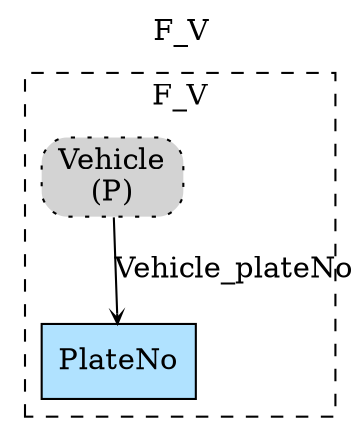 digraph {graph[label=F_V,labelloc=tl,labelfontsize=12];
subgraph cluster_F_V{style=dashed;label=F_V;
"PVehicle"[shape=box,fillcolor=lightgray,style ="rounded,filled,dotted",label=<Vehicle<br/>(P)>];
"PlateNo"[shape=record,fillcolor=lightskyblue1,style = filled,label="PlateNo"];

"PVehicle"->"PlateNo"[label="Vehicle_plateNo",arrowhead=vee,headlabel="",arrowsize=.5];

}

}